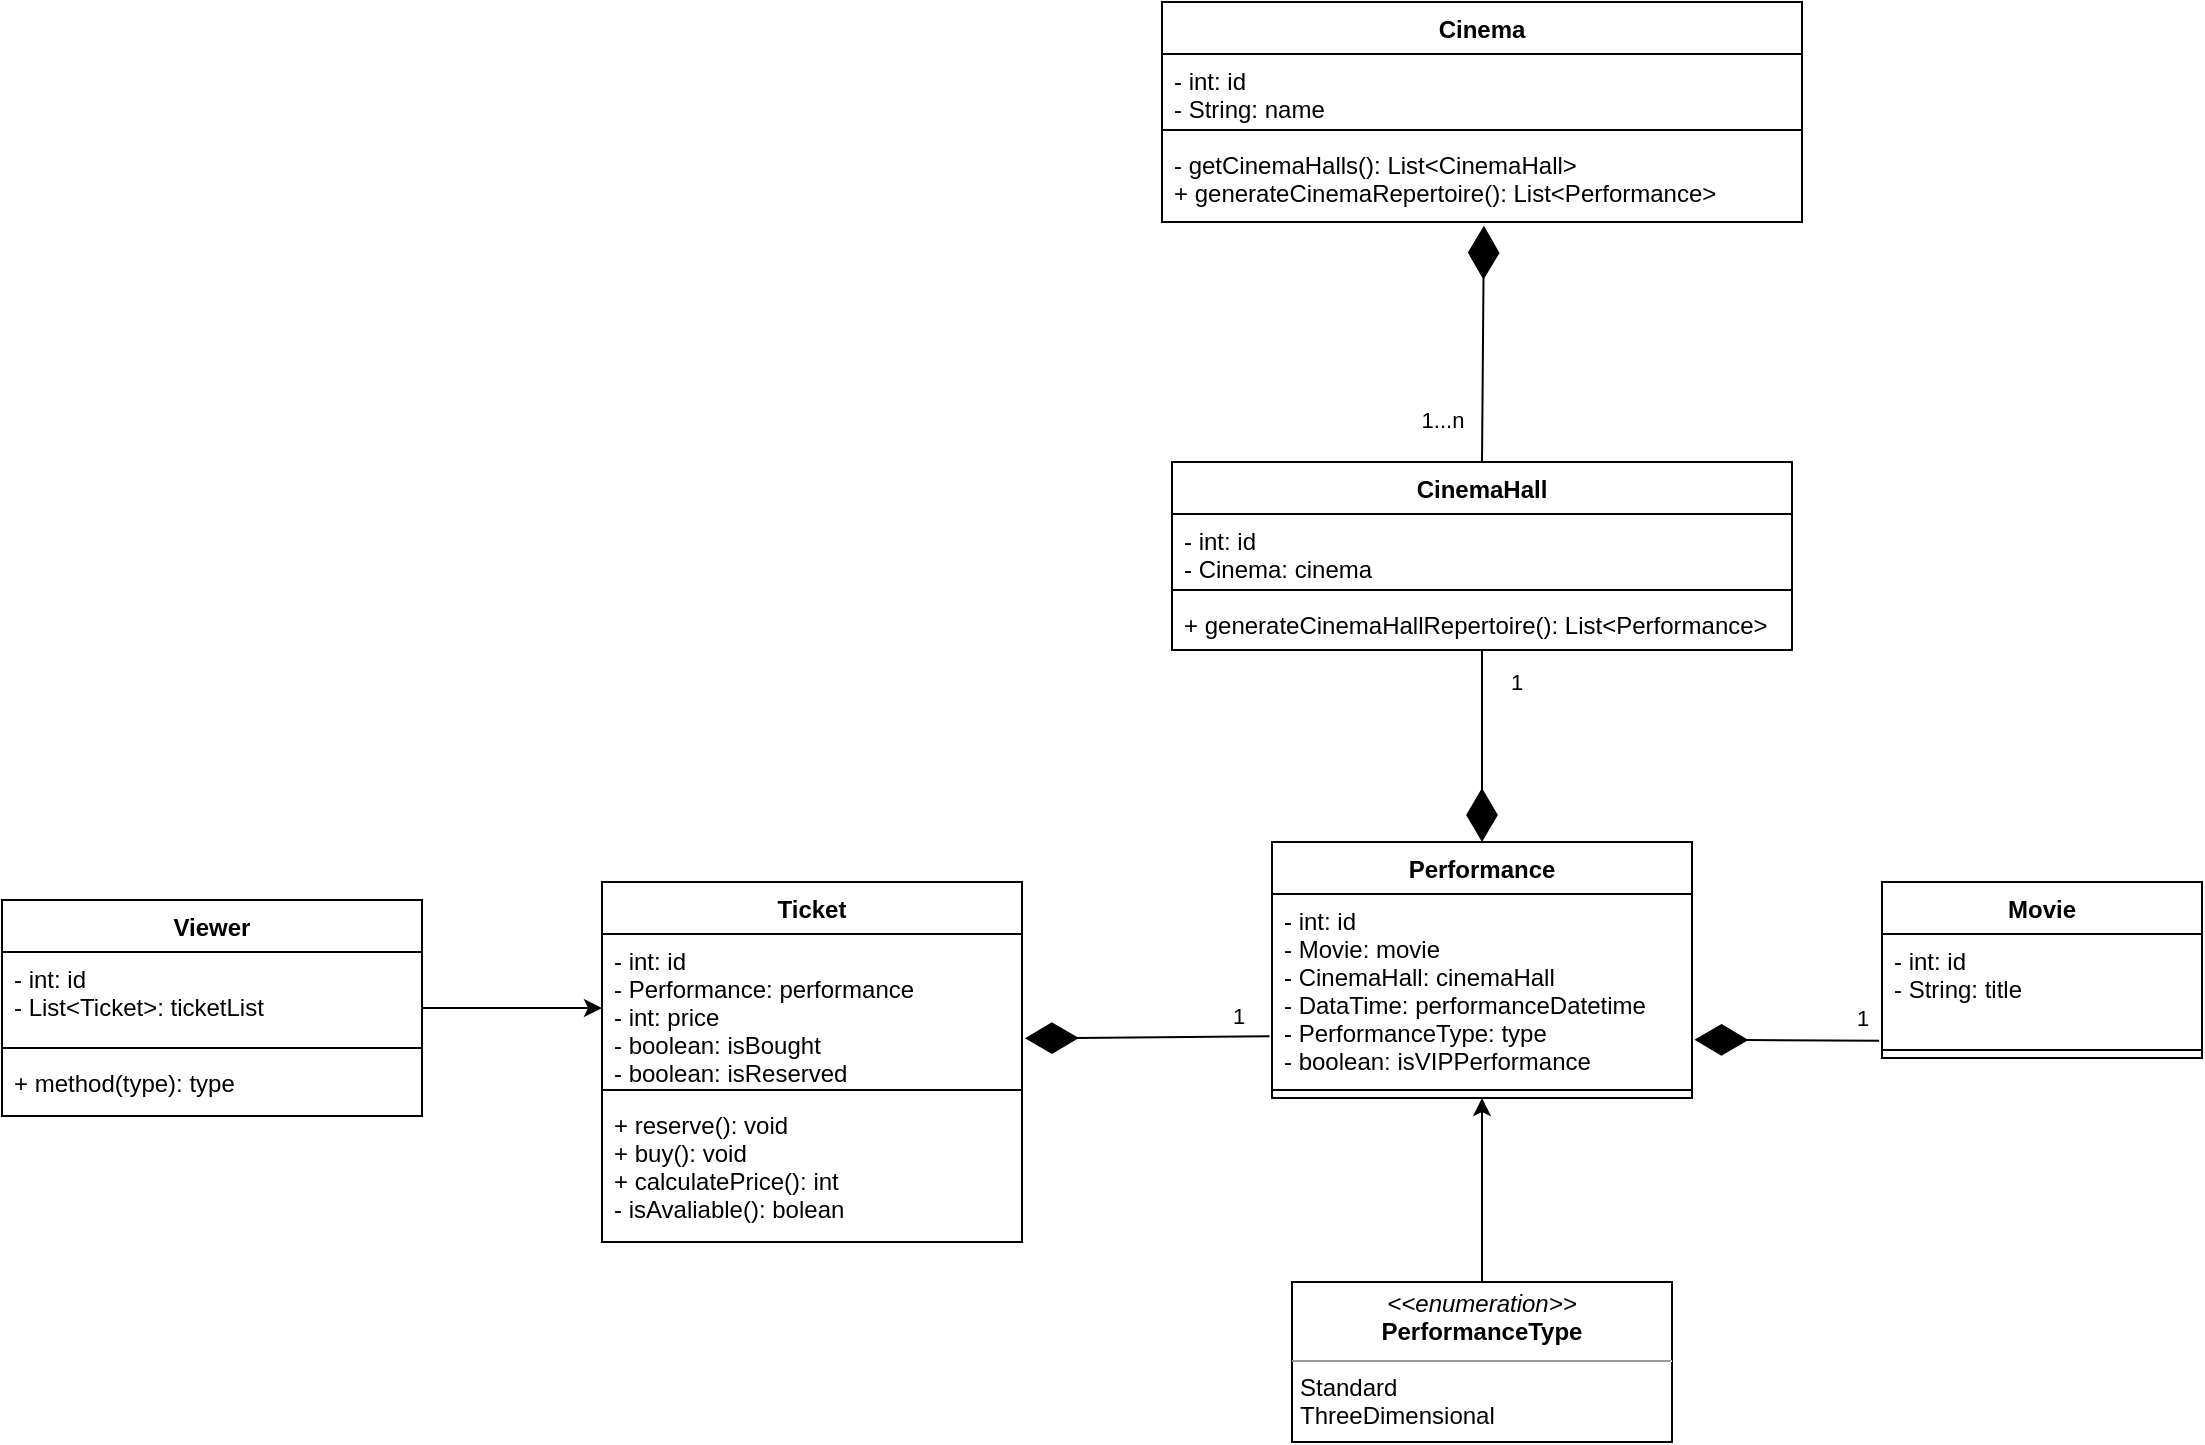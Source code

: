 <mxfile version="15.8.6" type="github">
  <diagram id="lEFh3jHCK-Ihd6-fgnPO" name="Page-1">
    <mxGraphModel dx="1545" dy="1571" grid="1" gridSize="10" guides="1" tooltips="1" connect="1" arrows="1" fold="1" page="1" pageScale="1" pageWidth="827" pageHeight="1169" math="0" shadow="0">
      <root>
        <mxCell id="0" />
        <mxCell id="1" parent="0" />
        <mxCell id="g2iIuDvxWhIR8F49OHt_-40" style="edgeStyle=none;rounded=0;orthogonalLoop=1;jettySize=auto;html=1;endFill=1;endArrow=diamondThin;endSize=24;entryX=0.5;entryY=0;entryDx=0;entryDy=0;" edge="1" parent="1" source="EIXfM4py0M9A67wGY_pE-52" target="EIXfM4py0M9A67wGY_pE-79">
          <mxGeometry relative="1" as="geometry">
            <mxPoint x="440" y="150" as="targetPoint" />
          </mxGeometry>
        </mxCell>
        <mxCell id="EIXfM4py0M9A67wGY_pE-52" value="CinemaHall" style="swimlane;fontStyle=1;align=center;verticalAlign=top;childLayout=stackLayout;horizontal=1;startSize=26;horizontalStack=0;resizeParent=1;resizeParentMax=0;resizeLast=0;collapsible=1;marginBottom=0;" parent="1" vertex="1">
          <mxGeometry x="285" y="10" width="310" height="94" as="geometry" />
        </mxCell>
        <mxCell id="EIXfM4py0M9A67wGY_pE-53" value="- int: id&#xa;- Cinema: cinema" style="text;strokeColor=none;fillColor=none;align=left;verticalAlign=top;spacingLeft=4;spacingRight=4;overflow=hidden;rotatable=0;points=[[0,0.5],[1,0.5]];portConstraint=eastwest;" parent="EIXfM4py0M9A67wGY_pE-52" vertex="1">
          <mxGeometry y="26" width="310" height="34" as="geometry" />
        </mxCell>
        <mxCell id="EIXfM4py0M9A67wGY_pE-54" value="" style="line;strokeWidth=1;fillColor=none;align=left;verticalAlign=middle;spacingTop=-1;spacingLeft=3;spacingRight=3;rotatable=0;labelPosition=right;points=[];portConstraint=eastwest;" parent="EIXfM4py0M9A67wGY_pE-52" vertex="1">
          <mxGeometry y="60" width="310" height="8" as="geometry" />
        </mxCell>
        <mxCell id="EIXfM4py0M9A67wGY_pE-55" value="+ generateCinemaHallRepertoire(): List&lt;Performance&gt;" style="text;strokeColor=none;fillColor=none;align=left;verticalAlign=top;spacingLeft=4;spacingRight=4;overflow=hidden;rotatable=0;points=[[0,0.5],[1,0.5]];portConstraint=eastwest;" parent="EIXfM4py0M9A67wGY_pE-52" vertex="1">
          <mxGeometry y="68" width="310" height="26" as="geometry" />
        </mxCell>
        <mxCell id="EIXfM4py0M9A67wGY_pE-56" value="Cinema" style="swimlane;fontStyle=1;align=center;verticalAlign=top;childLayout=stackLayout;horizontal=1;startSize=26;horizontalStack=0;resizeParent=1;resizeParentMax=0;resizeLast=0;collapsible=1;marginBottom=0;" parent="1" vertex="1">
          <mxGeometry x="280" y="-220" width="320" height="110" as="geometry" />
        </mxCell>
        <mxCell id="EIXfM4py0M9A67wGY_pE-57" value="- int: id&#xa;- String: name" style="text;strokeColor=none;fillColor=none;align=left;verticalAlign=top;spacingLeft=4;spacingRight=4;overflow=hidden;rotatable=0;points=[[0,0.5],[1,0.5]];portConstraint=eastwest;" parent="EIXfM4py0M9A67wGY_pE-56" vertex="1">
          <mxGeometry y="26" width="320" height="34" as="geometry" />
        </mxCell>
        <mxCell id="EIXfM4py0M9A67wGY_pE-58" value="" style="line;strokeWidth=1;fillColor=none;align=left;verticalAlign=middle;spacingTop=-1;spacingLeft=3;spacingRight=3;rotatable=0;labelPosition=right;points=[];portConstraint=eastwest;" parent="EIXfM4py0M9A67wGY_pE-56" vertex="1">
          <mxGeometry y="60" width="320" height="8" as="geometry" />
        </mxCell>
        <mxCell id="EIXfM4py0M9A67wGY_pE-59" value="- getCinemaHalls(): List&lt;CinemaHall&gt;&#xa;+ generateCinemaRepertoire(): List&lt;Performance&gt;&#xa;" style="text;strokeColor=none;fillColor=none;align=left;verticalAlign=top;spacingLeft=4;spacingRight=4;overflow=hidden;rotatable=0;points=[[0,0.5],[1,0.5]];portConstraint=eastwest;" parent="EIXfM4py0M9A67wGY_pE-56" vertex="1">
          <mxGeometry y="68" width="320" height="42" as="geometry" />
        </mxCell>
        <mxCell id="EIXfM4py0M9A67wGY_pE-72" value="" style="endArrow=diamondThin;endFill=1;endSize=24;html=1;rounded=0;entryX=0.503;entryY=1.045;entryDx=0;entryDy=0;entryPerimeter=0;exitX=0.5;exitY=0;exitDx=0;exitDy=0;" parent="1" source="EIXfM4py0M9A67wGY_pE-52" target="EIXfM4py0M9A67wGY_pE-59" edge="1">
          <mxGeometry width="160" relative="1" as="geometry">
            <mxPoint x="230" y="132" as="sourcePoint" />
            <mxPoint x="490" y="160" as="targetPoint" />
          </mxGeometry>
        </mxCell>
        <mxCell id="EIXfM4py0M9A67wGY_pE-73" value="1...n" style="edgeLabel;html=1;align=center;verticalAlign=middle;resizable=0;points=[];" parent="EIXfM4py0M9A67wGY_pE-72" vertex="1" connectable="0">
          <mxGeometry x="-0.57" y="-1" relative="1" as="geometry">
            <mxPoint x="-21" y="4" as="offset" />
          </mxGeometry>
        </mxCell>
        <mxCell id="EIXfM4py0M9A67wGY_pE-75" value="Movie" style="swimlane;fontStyle=1;align=center;verticalAlign=top;childLayout=stackLayout;horizontal=1;startSize=26;horizontalStack=0;resizeParent=1;resizeParentMax=0;resizeLast=0;collapsible=1;marginBottom=0;" parent="1" vertex="1">
          <mxGeometry x="640" y="220" width="160" height="88" as="geometry" />
        </mxCell>
        <mxCell id="EIXfM4py0M9A67wGY_pE-76" value="- int: id&#xa;- String: title" style="text;strokeColor=none;fillColor=none;align=left;verticalAlign=top;spacingLeft=4;spacingRight=4;overflow=hidden;rotatable=0;points=[[0,0.5],[1,0.5]];portConstraint=eastwest;" parent="EIXfM4py0M9A67wGY_pE-75" vertex="1">
          <mxGeometry y="26" width="160" height="54" as="geometry" />
        </mxCell>
        <mxCell id="EIXfM4py0M9A67wGY_pE-77" value="" style="line;strokeWidth=1;fillColor=none;align=left;verticalAlign=middle;spacingTop=-1;spacingLeft=3;spacingRight=3;rotatable=0;labelPosition=right;points=[];portConstraint=eastwest;" parent="EIXfM4py0M9A67wGY_pE-75" vertex="1">
          <mxGeometry y="80" width="160" height="8" as="geometry" />
        </mxCell>
        <mxCell id="EIXfM4py0M9A67wGY_pE-79" value="Performance" style="swimlane;fontStyle=1;align=center;verticalAlign=top;childLayout=stackLayout;horizontal=1;startSize=26;horizontalStack=0;resizeParent=1;resizeParentMax=0;resizeLast=0;collapsible=1;marginBottom=0;" parent="1" vertex="1">
          <mxGeometry x="335" y="200" width="210" height="128" as="geometry" />
        </mxCell>
        <mxCell id="EIXfM4py0M9A67wGY_pE-80" value="- int: id&#xa;- Movie: movie&#xa;- CinemaHall: cinemaHall&#xa;- DataTime: performanceDatetime&#xa;- PerformanceType: type&#xa;- boolean: isVIPPerformance" style="text;strokeColor=none;fillColor=none;align=left;verticalAlign=top;spacingLeft=4;spacingRight=4;overflow=hidden;rotatable=0;points=[[0,0.5],[1,0.5]];portConstraint=eastwest;" parent="EIXfM4py0M9A67wGY_pE-79" vertex="1">
          <mxGeometry y="26" width="210" height="94" as="geometry" />
        </mxCell>
        <mxCell id="EIXfM4py0M9A67wGY_pE-81" value="" style="line;strokeWidth=1;fillColor=none;align=left;verticalAlign=middle;spacingTop=-1;spacingLeft=3;spacingRight=3;rotatable=0;labelPosition=right;points=[];portConstraint=eastwest;" parent="EIXfM4py0M9A67wGY_pE-79" vertex="1">
          <mxGeometry y="120" width="210" height="8" as="geometry" />
        </mxCell>
        <mxCell id="EIXfM4py0M9A67wGY_pE-83" value="" style="endArrow=diamondThin;endFill=1;endSize=24;html=1;rounded=0;exitX=-0.009;exitY=0.988;exitDx=0;exitDy=0;exitPerimeter=0;entryX=1.006;entryY=0.775;entryDx=0;entryDy=0;entryPerimeter=0;" parent="1" target="EIXfM4py0M9A67wGY_pE-80" edge="1" source="EIXfM4py0M9A67wGY_pE-76">
          <mxGeometry width="160" relative="1" as="geometry">
            <mxPoint x="-440" y="525" as="sourcePoint" />
            <mxPoint x="550" y="284" as="targetPoint" />
          </mxGeometry>
        </mxCell>
        <mxCell id="EIXfM4py0M9A67wGY_pE-84" value="1" style="edgeLabel;html=1;align=center;verticalAlign=middle;resizable=0;points=[];" parent="EIXfM4py0M9A67wGY_pE-83" vertex="1" connectable="0">
          <mxGeometry x="-0.57" y="-1" relative="1" as="geometry">
            <mxPoint x="11" y="-10" as="offset" />
          </mxGeometry>
        </mxCell>
        <mxCell id="g2iIuDvxWhIR8F49OHt_-48" value="" style="edgeStyle=none;rounded=0;orthogonalLoop=1;jettySize=auto;html=1;" edge="1" parent="1" source="g2iIuDvxWhIR8F49OHt_-1" target="g2iIuDvxWhIR8F49OHt_-7">
          <mxGeometry relative="1" as="geometry" />
        </mxCell>
        <mxCell id="g2iIuDvxWhIR8F49OHt_-1" value="Viewer" style="swimlane;fontStyle=1;align=center;verticalAlign=top;childLayout=stackLayout;horizontal=1;startSize=26;horizontalStack=0;resizeParent=1;resizeParentMax=0;resizeLast=0;collapsible=1;marginBottom=0;" vertex="1" parent="1">
          <mxGeometry x="-300" y="229" width="210" height="108" as="geometry" />
        </mxCell>
        <mxCell id="g2iIuDvxWhIR8F49OHt_-2" value="- int: id&#xa;- List&lt;Ticket&gt;: ticketList" style="text;strokeColor=none;fillColor=none;align=left;verticalAlign=top;spacingLeft=4;spacingRight=4;overflow=hidden;rotatable=0;points=[[0,0.5],[1,0.5]];portConstraint=eastwest;" vertex="1" parent="g2iIuDvxWhIR8F49OHt_-1">
          <mxGeometry y="26" width="210" height="44" as="geometry" />
        </mxCell>
        <mxCell id="g2iIuDvxWhIR8F49OHt_-3" value="" style="line;strokeWidth=1;fillColor=none;align=left;verticalAlign=middle;spacingTop=-1;spacingLeft=3;spacingRight=3;rotatable=0;labelPosition=right;points=[];portConstraint=eastwest;" vertex="1" parent="g2iIuDvxWhIR8F49OHt_-1">
          <mxGeometry y="70" width="210" height="8" as="geometry" />
        </mxCell>
        <mxCell id="g2iIuDvxWhIR8F49OHt_-4" value="+ method(type): type" style="text;strokeColor=none;fillColor=none;align=left;verticalAlign=top;spacingLeft=4;spacingRight=4;overflow=hidden;rotatable=0;points=[[0,0.5],[1,0.5]];portConstraint=eastwest;" vertex="1" parent="g2iIuDvxWhIR8F49OHt_-1">
          <mxGeometry y="78" width="210" height="30" as="geometry" />
        </mxCell>
        <mxCell id="g2iIuDvxWhIR8F49OHt_-6" value="Ticket" style="swimlane;fontStyle=1;align=center;verticalAlign=top;childLayout=stackLayout;horizontal=1;startSize=26;horizontalStack=0;resizeParent=1;resizeParentMax=0;resizeLast=0;collapsible=1;marginBottom=0;" vertex="1" parent="1">
          <mxGeometry y="220" width="210" height="180" as="geometry" />
        </mxCell>
        <mxCell id="g2iIuDvxWhIR8F49OHt_-7" value="- int: id&#xa;- Performance: performance&#xa;- int: price&#xa;- boolean: isBought&#xa;- boolean: isReserved" style="text;strokeColor=none;fillColor=none;align=left;verticalAlign=top;spacingLeft=4;spacingRight=4;overflow=hidden;rotatable=0;points=[[0,0.5],[1,0.5]];portConstraint=eastwest;" vertex="1" parent="g2iIuDvxWhIR8F49OHt_-6">
          <mxGeometry y="26" width="210" height="74" as="geometry" />
        </mxCell>
        <mxCell id="g2iIuDvxWhIR8F49OHt_-8" value="" style="line;strokeWidth=1;fillColor=none;align=left;verticalAlign=middle;spacingTop=-1;spacingLeft=3;spacingRight=3;rotatable=0;labelPosition=right;points=[];portConstraint=eastwest;" vertex="1" parent="g2iIuDvxWhIR8F49OHt_-6">
          <mxGeometry y="100" width="210" height="8" as="geometry" />
        </mxCell>
        <mxCell id="g2iIuDvxWhIR8F49OHt_-9" value="+ reserve(): void&#xa;+ buy(): void&#xa;+ calculatePrice(): int&#xa;- isAvaliable(): bolean" style="text;strokeColor=none;fillColor=none;align=left;verticalAlign=top;spacingLeft=4;spacingRight=4;overflow=hidden;rotatable=0;points=[[0,0.5],[1,0.5]];portConstraint=eastwest;" vertex="1" parent="g2iIuDvxWhIR8F49OHt_-6">
          <mxGeometry y="108" width="210" height="72" as="geometry" />
        </mxCell>
        <mxCell id="g2iIuDvxWhIR8F49OHt_-32" value="" style="edgeStyle=orthogonalEdgeStyle;rounded=0;orthogonalLoop=1;jettySize=auto;html=1;verticalAlign=middle;horizontal=1;endFill=1;endArrow=diamondThin;endSize=24;entryX=0.554;entryY=1.076;entryDx=0;entryDy=0;entryPerimeter=0;strokeColor=none;" edge="1" parent="1" source="g2iIuDvxWhIR8F49OHt_-22">
          <mxGeometry relative="1" as="geometry">
            <mxPoint x="451.34" y="360.28" as="targetPoint" />
          </mxGeometry>
        </mxCell>
        <mxCell id="g2iIuDvxWhIR8F49OHt_-42" value="" style="edgeStyle=none;rounded=0;orthogonalLoop=1;jettySize=auto;html=1;" edge="1" parent="1" source="g2iIuDvxWhIR8F49OHt_-22">
          <mxGeometry relative="1" as="geometry">
            <mxPoint x="440" y="328.0" as="targetPoint" />
          </mxGeometry>
        </mxCell>
        <mxCell id="g2iIuDvxWhIR8F49OHt_-22" value="&lt;p style=&quot;margin: 0px ; margin-top: 4px ; text-align: center&quot;&gt;&lt;i&gt;&amp;lt;&amp;lt;enumeration&amp;gt;&amp;gt;&lt;/i&gt;&lt;br&gt;&lt;span style=&quot;font-weight: 700&quot;&gt;PerformanceType&lt;/span&gt;&lt;br&gt;&lt;/p&gt;&lt;hr size=&quot;1&quot;&gt;&lt;p style=&quot;margin: 0px ; margin-left: 4px&quot;&gt;Standard&lt;/p&gt;&lt;p style=&quot;margin: 0px ; margin-left: 4px&quot;&gt;ThreeDimensional&lt;/p&gt;&lt;hr size=&quot;1&quot;&gt;&lt;p style=&quot;margin: 0px ; margin-left: 4px&quot;&gt;&lt;br&gt;&lt;/p&gt;" style="verticalAlign=top;align=left;overflow=fill;fontSize=12;fontFamily=Helvetica;html=1;" vertex="1" parent="1">
          <mxGeometry x="345" y="420" width="190" height="80" as="geometry" />
        </mxCell>
        <mxCell id="g2iIuDvxWhIR8F49OHt_-30" value="" style="endArrow=diamondThin;endFill=1;endSize=24;html=1;rounded=0;exitX=-0.006;exitY=0.757;exitDx=0;exitDy=0;exitPerimeter=0;entryX=1.007;entryY=0.705;entryDx=0;entryDy=0;entryPerimeter=0;" edge="1" parent="1" source="EIXfM4py0M9A67wGY_pE-80" target="g2iIuDvxWhIR8F49OHt_-7">
          <mxGeometry width="160" relative="1" as="geometry">
            <mxPoint x="310.0" y="270" as="sourcePoint" />
            <mxPoint x="230" y="250" as="targetPoint" />
          </mxGeometry>
        </mxCell>
        <mxCell id="g2iIuDvxWhIR8F49OHt_-31" value="1" style="edgeLabel;html=1;align=center;verticalAlign=middle;resizable=0;points=[];" vertex="1" connectable="0" parent="g2iIuDvxWhIR8F49OHt_-30">
          <mxGeometry x="-0.57" y="-1" relative="1" as="geometry">
            <mxPoint x="11" y="-10" as="offset" />
          </mxGeometry>
        </mxCell>
        <mxCell id="g2iIuDvxWhIR8F49OHt_-41" value="1" style="edgeLabel;html=1;align=center;verticalAlign=middle;resizable=0;points=[];" vertex="1" connectable="0" parent="1">
          <mxGeometry x="500.002" y="190.002" as="geometry">
            <mxPoint x="-43" y="-70" as="offset" />
          </mxGeometry>
        </mxCell>
      </root>
    </mxGraphModel>
  </diagram>
</mxfile>
